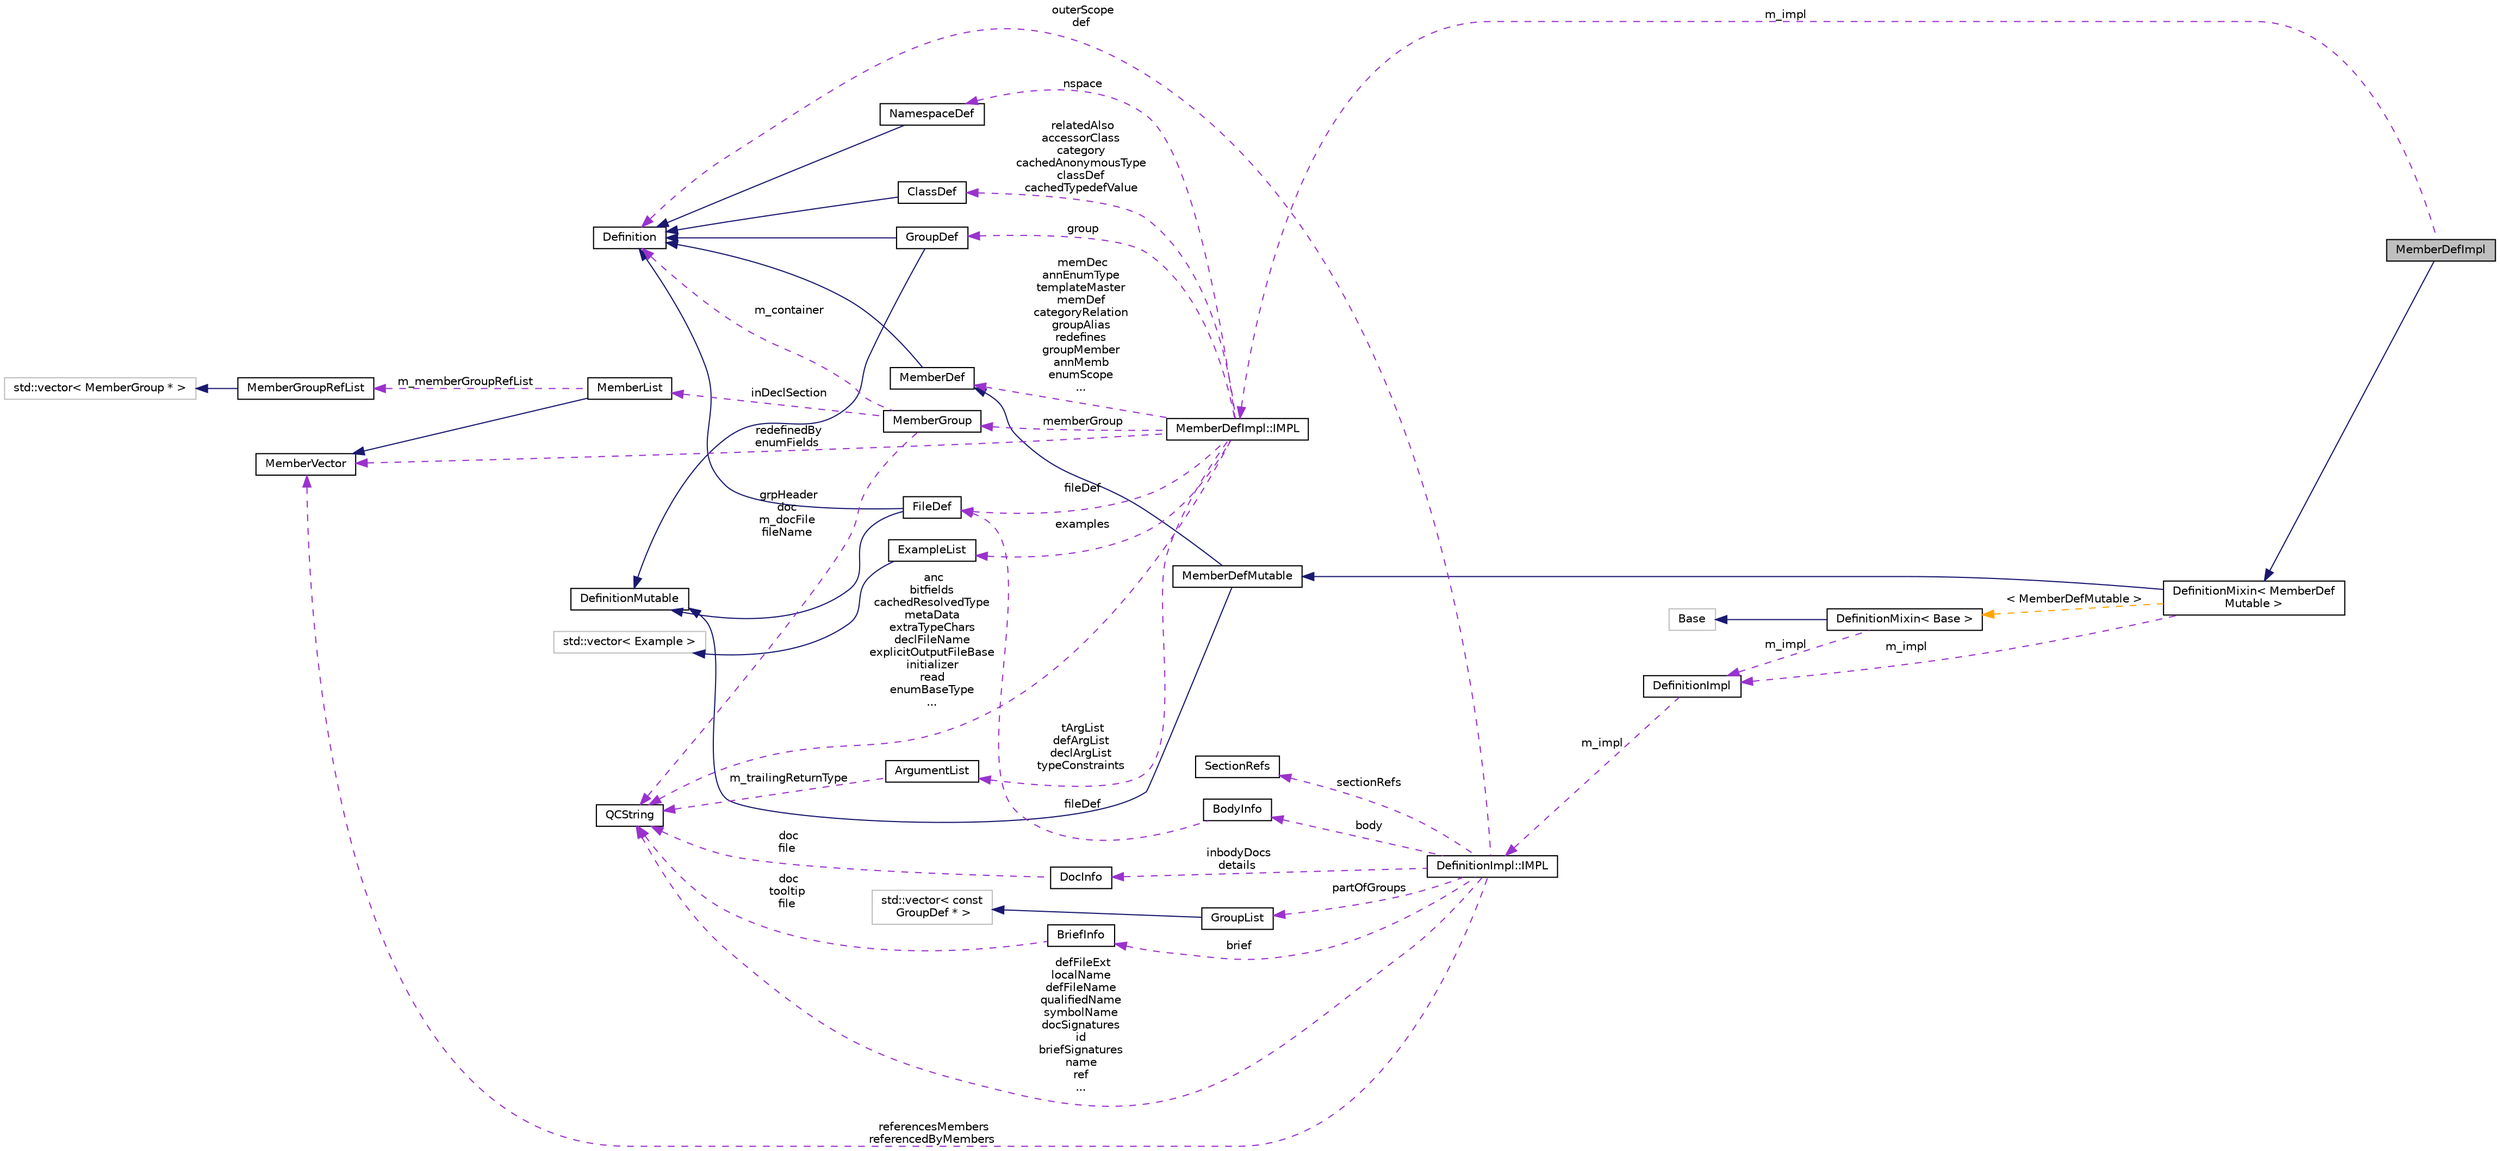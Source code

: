 digraph "MemberDefImpl"
{
 // INTERACTIVE_SVG=YES
 // LATEX_PDF_SIZE
  edge [fontname="Helvetica",fontsize="10",labelfontname="Helvetica",labelfontsize="10"];
  node [fontname="Helvetica",fontsize="10",shape=record];
  rankdir="LR";
  Node1 [label="MemberDefImpl",height=0.2,width=0.4,color="black", fillcolor="grey75", style="filled", fontcolor="black",tooltip=" "];
  Node2 -> Node1 [dir="back",color="midnightblue",fontsize="10",style="solid",fontname="Helvetica"];
  Node2 [label="DefinitionMixin\< MemberDef\lMutable \>",height=0.2,width=0.4,color="black", fillcolor="white", style="filled",URL="$dd/d10/class_definition_mixin.html",tooltip=" "];
  Node3 -> Node2 [dir="back",color="midnightblue",fontsize="10",style="solid",fontname="Helvetica"];
  Node3 [label="MemberDefMutable",height=0.2,width=0.4,color="black", fillcolor="white", style="filled",URL="$dd/d4b/class_member_def_mutable.html",tooltip=" "];
  Node4 -> Node3 [dir="back",color="midnightblue",fontsize="10",style="solid",fontname="Helvetica"];
  Node4 [label="DefinitionMutable",height=0.2,width=0.4,color="black", fillcolor="white", style="filled",URL="$d0/d46/class_definition_mutable.html",tooltip=" "];
  Node5 -> Node3 [dir="back",color="midnightblue",fontsize="10",style="solid",fontname="Helvetica"];
  Node5 [label="MemberDef",height=0.2,width=0.4,color="black", fillcolor="white", style="filled",URL="$da/d09/class_member_def.html",tooltip="A model of a class/file/namespace member symbol."];
  Node6 -> Node5 [dir="back",color="midnightblue",fontsize="10",style="solid",fontname="Helvetica"];
  Node6 [label="Definition",height=0.2,width=0.4,color="black", fillcolor="white", style="filled",URL="$d5/dcc/class_definition.html",tooltip="The common base class of all entity definitions found in the sources."];
  Node7 -> Node2 [dir="back",color="darkorchid3",fontsize="10",style="dashed",label=" m_impl" ,fontname="Helvetica"];
  Node7 [label="DefinitionImpl",height=0.2,width=0.4,color="black", fillcolor="white", style="filled",URL="$d3/ddf/class_definition_impl.html",tooltip=" "];
  Node8 -> Node7 [dir="back",color="darkorchid3",fontsize="10",style="dashed",label=" m_impl" ,fontname="Helvetica"];
  Node8 [label="DefinitionImpl::IMPL",height=0.2,width=0.4,color="black", fillcolor="white", style="filled",URL="$dd/d50/class_definition_impl_1_1_i_m_p_l.html",tooltip="Private data associated with a Symbol DefinitionImpl object."];
  Node9 -> Node8 [dir="back",color="darkorchid3",fontsize="10",style="dashed",label=" defFileExt\nlocalName\ndefFileName\nqualifiedName\nsymbolName\ndocSignatures\nid\nbriefSignatures\nname\nref\n..." ,fontname="Helvetica"];
  Node9 [label="QCString",height=0.2,width=0.4,color="black", fillcolor="white", style="filled",URL="$d9/d45/class_q_c_string.html",tooltip="This is an alternative implementation of QCString."];
  Node10 -> Node8 [dir="back",color="darkorchid3",fontsize="10",style="dashed",label=" body" ,fontname="Helvetica"];
  Node10 [label="BodyInfo",height=0.2,width=0.4,color="black", fillcolor="white", style="filled",URL="$db/dab/struct_body_info.html",tooltip="Data associated with description found in the body."];
  Node11 -> Node10 [dir="back",color="darkorchid3",fontsize="10",style="dashed",label=" fileDef" ,fontname="Helvetica"];
  Node11 [label="FileDef",height=0.2,width=0.4,color="black", fillcolor="white", style="filled",URL="$de/db0/class_file_def.html",tooltip="A model of a file symbol."];
  Node4 -> Node11 [dir="back",color="midnightblue",fontsize="10",style="solid",fontname="Helvetica"];
  Node6 -> Node11 [dir="back",color="midnightblue",fontsize="10",style="solid",fontname="Helvetica"];
  Node12 -> Node8 [dir="back",color="darkorchid3",fontsize="10",style="dashed",label=" sectionRefs" ,fontname="Helvetica"];
  Node12 [label="SectionRefs",height=0.2,width=0.4,color="black", fillcolor="white", style="filled",URL="$d1/df9/class_section_refs.html",tooltip="class that represents a list of constant references to sections."];
  Node13 -> Node8 [dir="back",color="darkorchid3",fontsize="10",style="dashed",label=" partOfGroups" ,fontname="Helvetica"];
  Node13 [label="GroupList",height=0.2,width=0.4,color="black", fillcolor="white", style="filled",URL="$d3/d3b/class_group_list.html",tooltip=" "];
  Node14 -> Node13 [dir="back",color="midnightblue",fontsize="10",style="solid",fontname="Helvetica"];
  Node14 [label="std::vector\< const\l GroupDef * \>",height=0.2,width=0.4,color="grey75", fillcolor="white", style="filled",tooltip=" "];
  Node15 -> Node8 [dir="back",color="darkorchid3",fontsize="10",style="dashed",label=" inbodyDocs\ndetails" ,fontname="Helvetica"];
  Node15 [label="DocInfo",height=0.2,width=0.4,color="black", fillcolor="white", style="filled",URL="$d7/dd5/struct_doc_info.html",tooltip="Data associated with a detailed description."];
  Node9 -> Node15 [dir="back",color="darkorchid3",fontsize="10",style="dashed",label=" doc\nfile" ,fontname="Helvetica"];
  Node16 -> Node8 [dir="back",color="darkorchid3",fontsize="10",style="dashed",label=" brief" ,fontname="Helvetica"];
  Node16 [label="BriefInfo",height=0.2,width=0.4,color="black", fillcolor="white", style="filled",URL="$d0/da7/struct_brief_info.html",tooltip="Data associated with a brief description."];
  Node9 -> Node16 [dir="back",color="darkorchid3",fontsize="10",style="dashed",label=" doc\ntooltip\nfile" ,fontname="Helvetica"];
  Node6 -> Node8 [dir="back",color="darkorchid3",fontsize="10",style="dashed",label=" outerScope\ndef" ,fontname="Helvetica"];
  Node17 -> Node8 [dir="back",color="darkorchid3",fontsize="10",style="dashed",label=" referencesMembers\nreferencedByMembers" ,fontname="Helvetica"];
  Node17 [label="MemberVector",height=0.2,width=0.4,color="black", fillcolor="white", style="filled",URL="$d1/d7d/class_member_vector.html",tooltip="A vector of MemberDef object"];
  Node18 -> Node2 [dir="back",color="orange",fontsize="10",style="dashed",label=" \< MemberDefMutable \>" ,fontname="Helvetica"];
  Node18 [label="DefinitionMixin\< Base \>",height=0.2,width=0.4,color="black", fillcolor="white", style="filled",URL="$dd/d10/class_definition_mixin.html",tooltip=" "];
  Node19 -> Node18 [dir="back",color="midnightblue",fontsize="10",style="solid",fontname="Helvetica"];
  Node19 [label="Base",height=0.2,width=0.4,color="grey75", fillcolor="white", style="filled",tooltip=" "];
  Node7 -> Node18 [dir="back",color="darkorchid3",fontsize="10",style="dashed",label=" m_impl" ,fontname="Helvetica"];
  Node20 -> Node1 [dir="back",color="darkorchid3",fontsize="10",style="dashed",label=" m_impl" ,fontname="Helvetica"];
  Node20 [label="MemberDefImpl::IMPL",height=0.2,width=0.4,color="black", fillcolor="white", style="filled",URL="$d0/da8/class_member_def_impl_1_1_i_m_p_l.html",tooltip=" "];
  Node21 -> Node20 [dir="back",color="darkorchid3",fontsize="10",style="dashed",label=" memberGroup" ,fontname="Helvetica"];
  Node21 [label="MemberGroup",height=0.2,width=0.4,color="black", fillcolor="white", style="filled",URL="$da/d32/class_member_group.html",tooltip="A class representing a group of members."];
  Node9 -> Node21 [dir="back",color="darkorchid3",fontsize="10",style="dashed",label=" grpHeader\ndoc\nm_docFile\nfileName" ,fontname="Helvetica"];
  Node22 -> Node21 [dir="back",color="darkorchid3",fontsize="10",style="dashed",label=" inDeclSection" ,fontname="Helvetica"];
  Node22 [label="MemberList",height=0.2,width=0.4,color="black", fillcolor="white", style="filled",URL="$dd/d13/class_member_list.html",tooltip="A list of MemberDef objects as shown in documentation sections."];
  Node17 -> Node22 [dir="back",color="midnightblue",fontsize="10",style="solid",fontname="Helvetica"];
  Node23 -> Node22 [dir="back",color="darkorchid3",fontsize="10",style="dashed",label=" m_memberGroupRefList" ,fontname="Helvetica"];
  Node23 [label="MemberGroupRefList",height=0.2,width=0.4,color="black", fillcolor="white", style="filled",URL="$d4/d15/class_member_group_ref_list.html",tooltip=" "];
  Node24 -> Node23 [dir="back",color="midnightblue",fontsize="10",style="solid",fontname="Helvetica"];
  Node24 [label="std::vector\< MemberGroup * \>",height=0.2,width=0.4,color="grey75", fillcolor="white", style="filled",tooltip=" "];
  Node6 -> Node21 [dir="back",color="darkorchid3",fontsize="10",style="dashed",label=" m_container" ,fontname="Helvetica"];
  Node9 -> Node20 [dir="back",color="darkorchid3",fontsize="10",style="dashed",label=" anc\nbitfields\ncachedResolvedType\nmetaData\nextraTypeChars\ndeclFileName\nexplicitOutputFileBase\ninitializer\nread\nenumBaseType\n..." ,fontname="Helvetica"];
  Node25 -> Node20 [dir="back",color="darkorchid3",fontsize="10",style="dashed",label=" nspace" ,fontname="Helvetica"];
  Node25 [label="NamespaceDef",height=0.2,width=0.4,color="black", fillcolor="white", style="filled",URL="$d0/d07/class_namespace_def.html",tooltip="An abstract interface of a namespace symbol."];
  Node6 -> Node25 [dir="back",color="midnightblue",fontsize="10",style="solid",fontname="Helvetica"];
  Node11 -> Node20 [dir="back",color="darkorchid3",fontsize="10",style="dashed",label=" fileDef" ,fontname="Helvetica"];
  Node26 -> Node20 [dir="back",color="darkorchid3",fontsize="10",style="dashed",label=" group" ,fontname="Helvetica"];
  Node26 [label="GroupDef",height=0.2,width=0.4,color="black", fillcolor="white", style="filled",URL="$d8/d09/class_group_def.html",tooltip="A model of a group of symbols."];
  Node4 -> Node26 [dir="back",color="midnightblue",fontsize="10",style="solid",fontname="Helvetica"];
  Node6 -> Node26 [dir="back",color="midnightblue",fontsize="10",style="solid",fontname="Helvetica"];
  Node27 -> Node20 [dir="back",color="darkorchid3",fontsize="10",style="dashed",label=" examples" ,fontname="Helvetica"];
  Node27 [label="ExampleList",height=0.2,width=0.4,color="black", fillcolor="white", style="filled",URL="$d1/d48/class_example_list.html",tooltip=" "];
  Node28 -> Node27 [dir="back",color="midnightblue",fontsize="10",style="solid",fontname="Helvetica"];
  Node28 [label="std::vector\< Example \>",height=0.2,width=0.4,color="grey75", fillcolor="white", style="filled",tooltip=" "];
  Node29 -> Node20 [dir="back",color="darkorchid3",fontsize="10",style="dashed",label=" tArgList\ndefArgList\ndeclArgList\ntypeConstraints" ,fontname="Helvetica"];
  Node29 [label="ArgumentList",height=0.2,width=0.4,color="black", fillcolor="white", style="filled",URL="$d7/df8/class_argument_list.html",tooltip="This class represents an function or template argument list."];
  Node9 -> Node29 [dir="back",color="darkorchid3",fontsize="10",style="dashed",label=" m_trailingReturnType" ,fontname="Helvetica"];
  Node5 -> Node20 [dir="back",color="darkorchid3",fontsize="10",style="dashed",label=" memDec\nannEnumType\ntemplateMaster\nmemDef\ncategoryRelation\ngroupAlias\nredefines\ngroupMember\nannMemb\nenumScope\n..." ,fontname="Helvetica"];
  Node17 -> Node20 [dir="back",color="darkorchid3",fontsize="10",style="dashed",label=" redefinedBy\nenumFields" ,fontname="Helvetica"];
  Node30 -> Node20 [dir="back",color="darkorchid3",fontsize="10",style="dashed",label=" relatedAlso\naccessorClass\ncategory\ncachedAnonymousType\nclassDef\ncachedTypedefValue" ,fontname="Helvetica"];
  Node30 [label="ClassDef",height=0.2,width=0.4,color="black", fillcolor="white", style="filled",URL="$d1/dcf/class_class_def.html",tooltip="A abstract class representing of a compound symbol."];
  Node6 -> Node30 [dir="back",color="midnightblue",fontsize="10",style="solid",fontname="Helvetica"];
}
